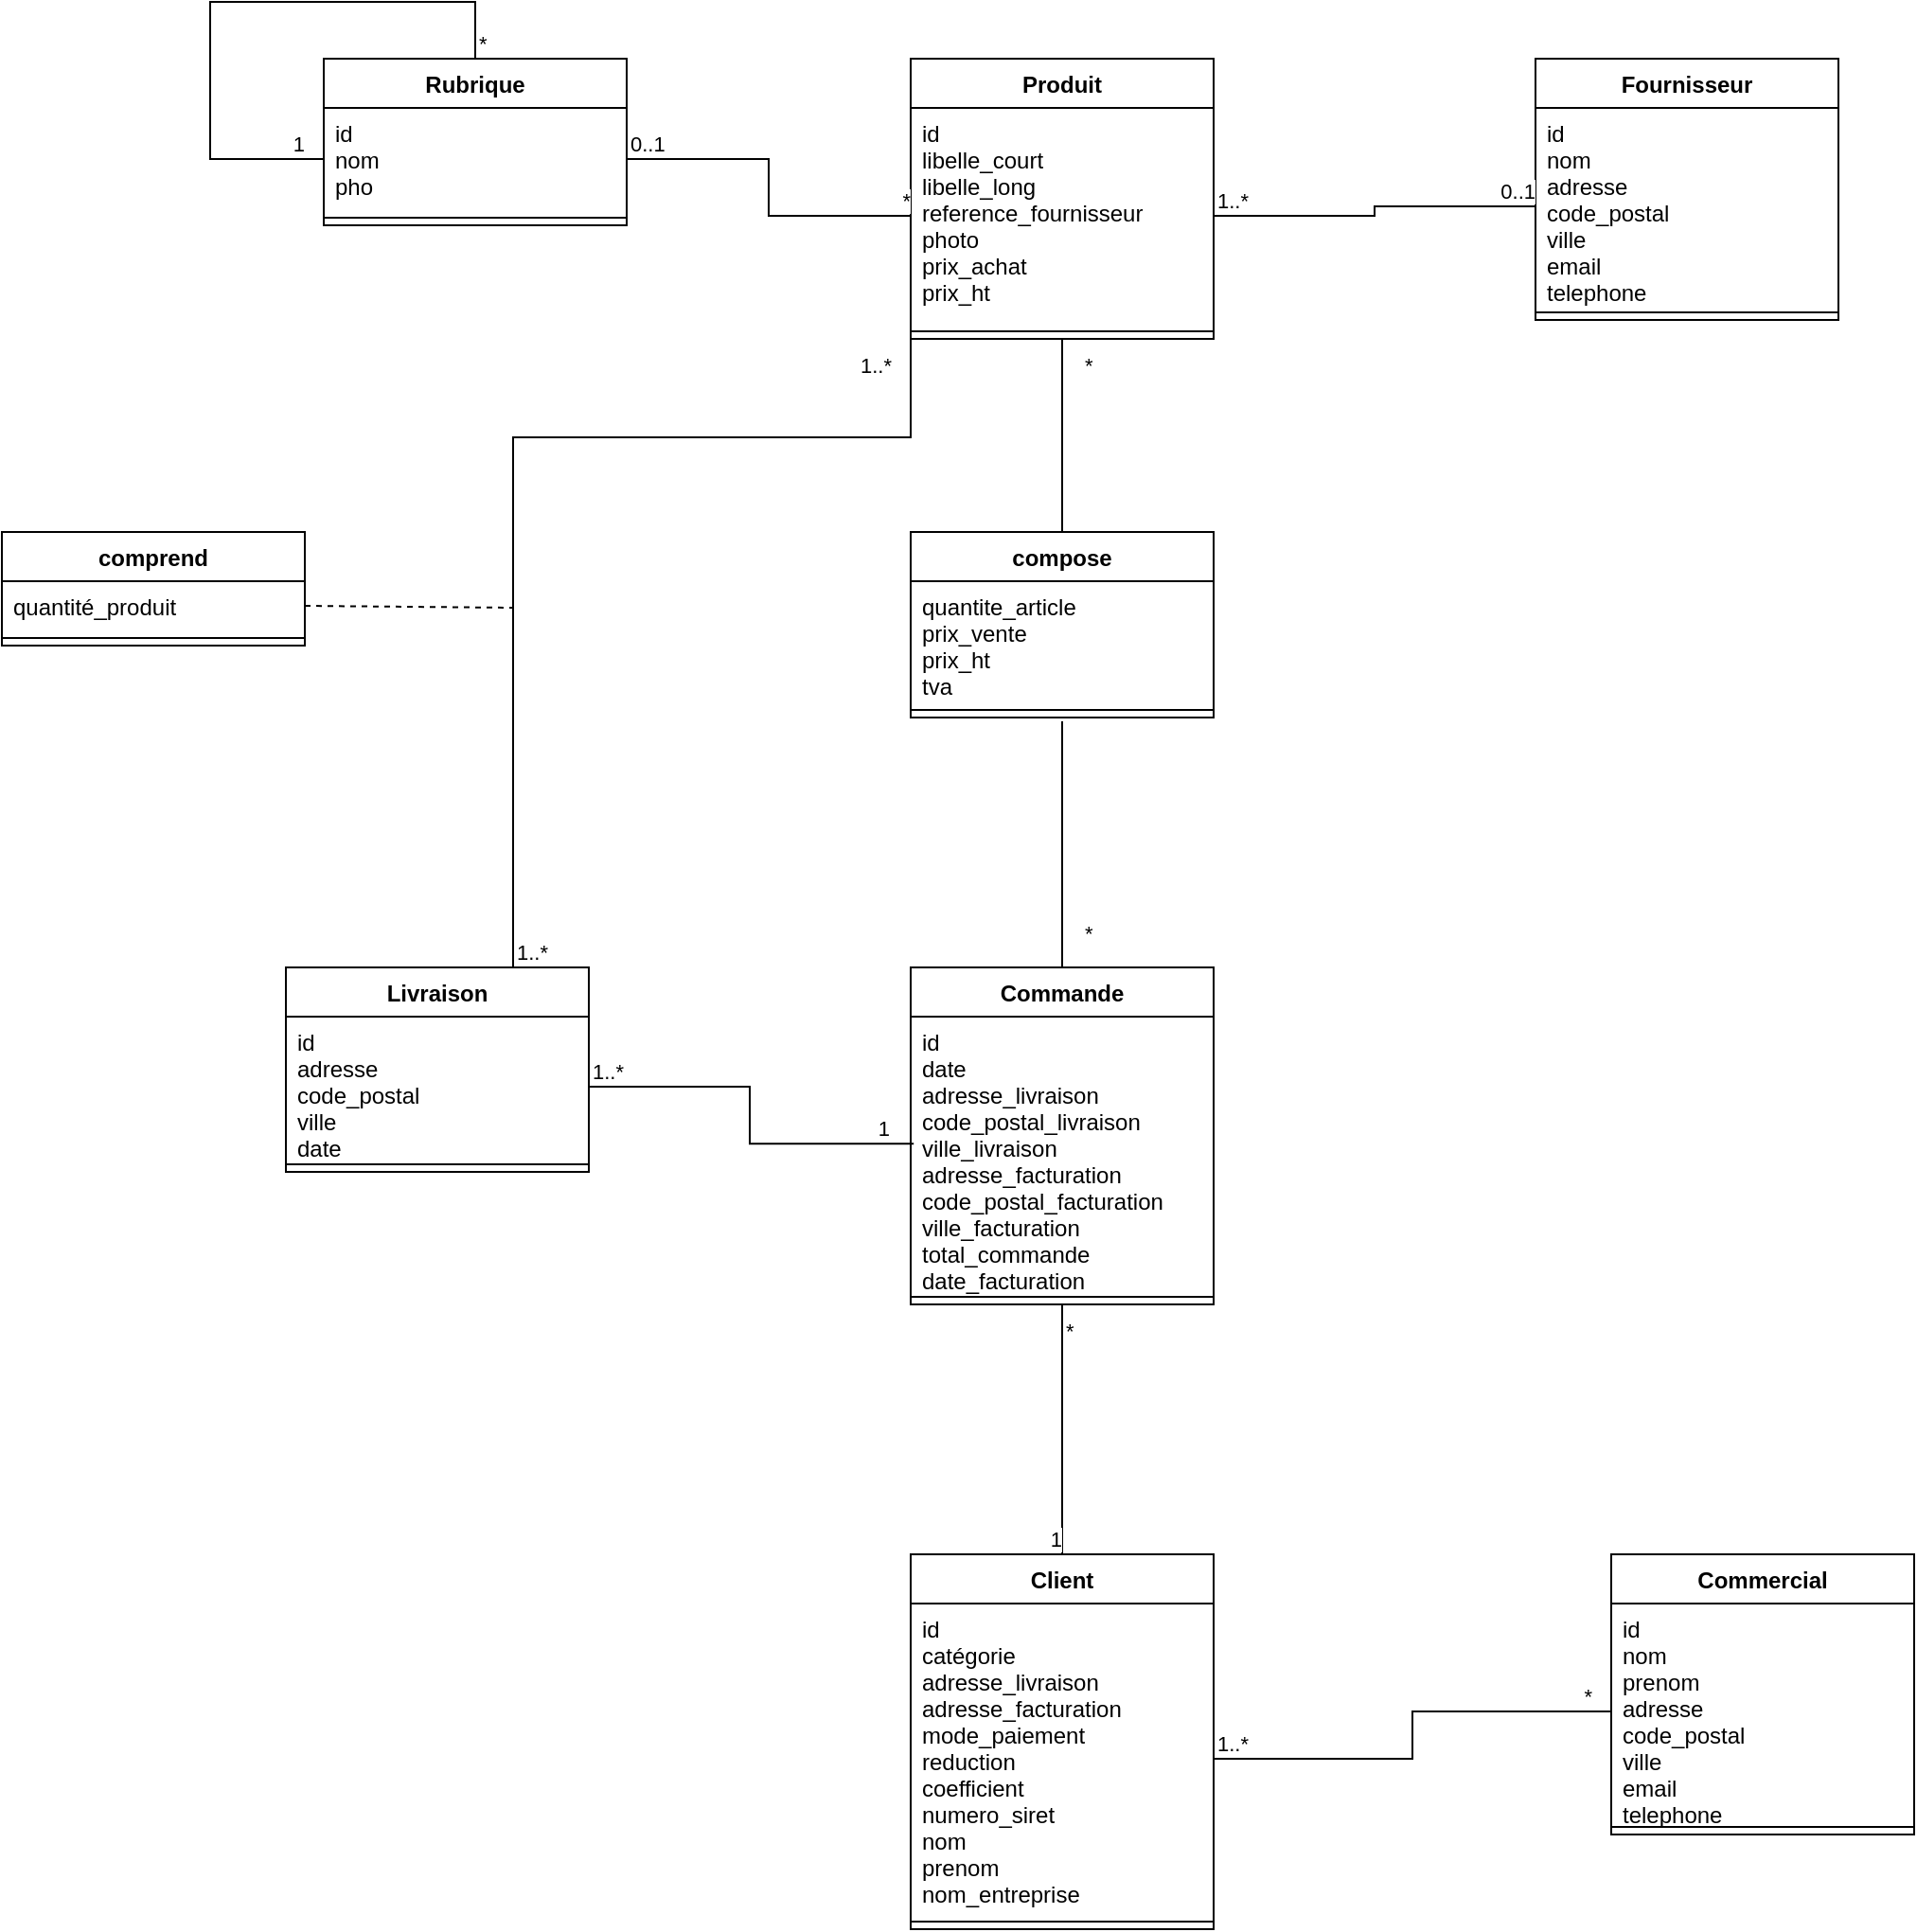 <mxfile version="19.0.3" type="github">
  <diagram id="C5RBs43oDa-KdzZeNtuy" name="Page-1">
    <mxGraphModel dx="2012" dy="1836" grid="1" gridSize="10" guides="1" tooltips="1" connect="1" arrows="1" fold="1" page="1" pageScale="1" pageWidth="827" pageHeight="1169" math="0" shadow="0">
      <root>
        <mxCell id="WIyWlLk6GJQsqaUBKTNV-0" />
        <mxCell id="WIyWlLk6GJQsqaUBKTNV-1" parent="WIyWlLk6GJQsqaUBKTNV-0" />
        <mxCell id="UBuARTNHJZsYXAeounc3-0" value="Rubrique" style="swimlane;fontStyle=1;align=center;verticalAlign=top;childLayout=stackLayout;horizontal=1;startSize=26;horizontalStack=0;resizeParent=1;resizeParentMax=0;resizeLast=0;collapsible=1;marginBottom=0;" vertex="1" parent="WIyWlLk6GJQsqaUBKTNV-1">
          <mxGeometry x="90" y="-1010" width="160" height="88" as="geometry" />
        </mxCell>
        <mxCell id="UBuARTNHJZsYXAeounc3-1" value="id&#xa;nom&#xa;pho" style="text;strokeColor=none;fillColor=none;align=left;verticalAlign=top;spacingLeft=4;spacingRight=4;overflow=hidden;rotatable=0;points=[[0,0.5],[1,0.5]];portConstraint=eastwest;" vertex="1" parent="UBuARTNHJZsYXAeounc3-0">
          <mxGeometry y="26" width="160" height="54" as="geometry" />
        </mxCell>
        <mxCell id="UBuARTNHJZsYXAeounc3-2" value="" style="line;strokeWidth=1;fillColor=none;align=left;verticalAlign=middle;spacingTop=-1;spacingLeft=3;spacingRight=3;rotatable=0;labelPosition=right;points=[];portConstraint=eastwest;" vertex="1" parent="UBuARTNHJZsYXAeounc3-0">
          <mxGeometry y="80" width="160" height="8" as="geometry" />
        </mxCell>
        <mxCell id="UBuARTNHJZsYXAeounc3-4" value="" style="endArrow=none;html=1;edgeStyle=orthogonalEdgeStyle;rounded=0;exitX=0.5;exitY=0;exitDx=0;exitDy=0;entryX=0;entryY=0.5;entryDx=0;entryDy=0;" edge="1" parent="UBuARTNHJZsYXAeounc3-0" source="UBuARTNHJZsYXAeounc3-0" target="UBuARTNHJZsYXAeounc3-1">
          <mxGeometry relative="1" as="geometry">
            <mxPoint x="240" y="140" as="sourcePoint" />
            <mxPoint x="-30" y="70" as="targetPoint" />
            <Array as="points">
              <mxPoint x="80" y="-30" />
              <mxPoint x="-60" y="-30" />
              <mxPoint x="-60" y="53" />
            </Array>
          </mxGeometry>
        </mxCell>
        <mxCell id="UBuARTNHJZsYXAeounc3-5" value="*" style="edgeLabel;resizable=0;html=1;align=left;verticalAlign=bottom;" connectable="0" vertex="1" parent="UBuARTNHJZsYXAeounc3-4">
          <mxGeometry x="-1" relative="1" as="geometry" />
        </mxCell>
        <mxCell id="UBuARTNHJZsYXAeounc3-6" value="1" style="edgeLabel;resizable=0;html=1;align=right;verticalAlign=bottom;" connectable="0" vertex="1" parent="UBuARTNHJZsYXAeounc3-4">
          <mxGeometry x="1" relative="1" as="geometry">
            <mxPoint x="-10" as="offset" />
          </mxGeometry>
        </mxCell>
        <mxCell id="UBuARTNHJZsYXAeounc3-7" value="Produit" style="swimlane;fontStyle=1;align=center;verticalAlign=top;childLayout=stackLayout;horizontal=1;startSize=26;horizontalStack=0;resizeParent=1;resizeParentMax=0;resizeLast=0;collapsible=1;marginBottom=0;" vertex="1" parent="WIyWlLk6GJQsqaUBKTNV-1">
          <mxGeometry x="400" y="-1010" width="160" height="148" as="geometry" />
        </mxCell>
        <mxCell id="UBuARTNHJZsYXAeounc3-8" value="id&#xa;libelle_court&#xa;libelle_long&#xa;reference_fournisseur&#xa;photo&#xa;prix_achat&#xa;prix_ht" style="text;strokeColor=none;fillColor=none;align=left;verticalAlign=top;spacingLeft=4;spacingRight=4;overflow=hidden;rotatable=0;points=[[0,0.5],[1,0.5]];portConstraint=eastwest;" vertex="1" parent="UBuARTNHJZsYXAeounc3-7">
          <mxGeometry y="26" width="160" height="114" as="geometry" />
        </mxCell>
        <mxCell id="UBuARTNHJZsYXAeounc3-9" value="" style="line;strokeWidth=1;fillColor=none;align=left;verticalAlign=middle;spacingTop=-1;spacingLeft=3;spacingRight=3;rotatable=0;labelPosition=right;points=[];portConstraint=eastwest;" vertex="1" parent="UBuARTNHJZsYXAeounc3-7">
          <mxGeometry y="140" width="160" height="8" as="geometry" />
        </mxCell>
        <mxCell id="UBuARTNHJZsYXAeounc3-11" value="" style="endArrow=none;html=1;edgeStyle=orthogonalEdgeStyle;rounded=0;exitX=1;exitY=0.5;exitDx=0;exitDy=0;entryX=0;entryY=0.5;entryDx=0;entryDy=0;" edge="1" parent="WIyWlLk6GJQsqaUBKTNV-1" source="UBuARTNHJZsYXAeounc3-1" target="UBuARTNHJZsYXAeounc3-8">
          <mxGeometry relative="1" as="geometry">
            <mxPoint x="360" y="-910" as="sourcePoint" />
            <mxPoint x="520" y="-910" as="targetPoint" />
          </mxGeometry>
        </mxCell>
        <mxCell id="UBuARTNHJZsYXAeounc3-12" value="0..1" style="edgeLabel;resizable=0;html=1;align=left;verticalAlign=bottom;" connectable="0" vertex="1" parent="UBuARTNHJZsYXAeounc3-11">
          <mxGeometry x="-1" relative="1" as="geometry" />
        </mxCell>
        <mxCell id="UBuARTNHJZsYXAeounc3-13" value="*" style="edgeLabel;resizable=0;html=1;align=right;verticalAlign=bottom;" connectable="0" vertex="1" parent="UBuARTNHJZsYXAeounc3-11">
          <mxGeometry x="1" relative="1" as="geometry" />
        </mxCell>
        <mxCell id="UBuARTNHJZsYXAeounc3-14" value="Fournisseur" style="swimlane;fontStyle=1;align=center;verticalAlign=top;childLayout=stackLayout;horizontal=1;startSize=26;horizontalStack=0;resizeParent=1;resizeParentMax=0;resizeLast=0;collapsible=1;marginBottom=0;" vertex="1" parent="WIyWlLk6GJQsqaUBKTNV-1">
          <mxGeometry x="730" y="-1010" width="160" height="138" as="geometry" />
        </mxCell>
        <mxCell id="UBuARTNHJZsYXAeounc3-15" value="id&#xa;nom&#xa;adresse&#xa;code_postal&#xa;ville&#xa;email&#xa;telephone" style="text;strokeColor=none;fillColor=none;align=left;verticalAlign=top;spacingLeft=4;spacingRight=4;overflow=hidden;rotatable=0;points=[[0,0.5],[1,0.5]];portConstraint=eastwest;" vertex="1" parent="UBuARTNHJZsYXAeounc3-14">
          <mxGeometry y="26" width="160" height="104" as="geometry" />
        </mxCell>
        <mxCell id="UBuARTNHJZsYXAeounc3-16" value="" style="line;strokeWidth=1;fillColor=none;align=left;verticalAlign=middle;spacingTop=-1;spacingLeft=3;spacingRight=3;rotatable=0;labelPosition=right;points=[];portConstraint=eastwest;" vertex="1" parent="UBuARTNHJZsYXAeounc3-14">
          <mxGeometry y="130" width="160" height="8" as="geometry" />
        </mxCell>
        <mxCell id="UBuARTNHJZsYXAeounc3-18" value="" style="endArrow=none;html=1;edgeStyle=orthogonalEdgeStyle;rounded=0;entryX=0;entryY=0.5;entryDx=0;entryDy=0;exitX=1;exitY=0.5;exitDx=0;exitDy=0;" edge="1" parent="WIyWlLk6GJQsqaUBKTNV-1" source="UBuARTNHJZsYXAeounc3-8" target="UBuARTNHJZsYXAeounc3-15">
          <mxGeometry relative="1" as="geometry">
            <mxPoint x="360" y="-910" as="sourcePoint" />
            <mxPoint x="520" y="-910" as="targetPoint" />
          </mxGeometry>
        </mxCell>
        <mxCell id="UBuARTNHJZsYXAeounc3-19" value="1..*" style="edgeLabel;resizable=0;html=1;align=left;verticalAlign=bottom;" connectable="0" vertex="1" parent="UBuARTNHJZsYXAeounc3-18">
          <mxGeometry x="-1" relative="1" as="geometry" />
        </mxCell>
        <mxCell id="UBuARTNHJZsYXAeounc3-20" value="0..1" style="edgeLabel;resizable=0;html=1;align=right;verticalAlign=bottom;" connectable="0" vertex="1" parent="UBuARTNHJZsYXAeounc3-18">
          <mxGeometry x="1" relative="1" as="geometry" />
        </mxCell>
        <mxCell id="UBuARTNHJZsYXAeounc3-21" value="compose" style="swimlane;fontStyle=1;align=center;verticalAlign=top;childLayout=stackLayout;horizontal=1;startSize=26;horizontalStack=0;resizeParent=1;resizeParentMax=0;resizeLast=0;collapsible=1;marginBottom=0;" vertex="1" parent="WIyWlLk6GJQsqaUBKTNV-1">
          <mxGeometry x="400" y="-760" width="160" height="98" as="geometry" />
        </mxCell>
        <mxCell id="UBuARTNHJZsYXAeounc3-22" value="quantite_article&#xa;prix_vente&#xa;prix_ht&#xa;tva" style="text;strokeColor=none;fillColor=none;align=left;verticalAlign=top;spacingLeft=4;spacingRight=4;overflow=hidden;rotatable=0;points=[[0,0.5],[1,0.5]];portConstraint=eastwest;" vertex="1" parent="UBuARTNHJZsYXAeounc3-21">
          <mxGeometry y="26" width="160" height="64" as="geometry" />
        </mxCell>
        <mxCell id="UBuARTNHJZsYXAeounc3-23" value="" style="line;strokeWidth=1;fillColor=none;align=left;verticalAlign=middle;spacingTop=-1;spacingLeft=3;spacingRight=3;rotatable=0;labelPosition=right;points=[];portConstraint=eastwest;" vertex="1" parent="UBuARTNHJZsYXAeounc3-21">
          <mxGeometry y="90" width="160" height="8" as="geometry" />
        </mxCell>
        <mxCell id="UBuARTNHJZsYXAeounc3-25" value="" style="endArrow=none;html=1;edgeStyle=orthogonalEdgeStyle;rounded=0;exitX=0.5;exitY=1;exitDx=0;exitDy=0;entryX=0.5;entryY=0;entryDx=0;entryDy=0;" edge="1" parent="WIyWlLk6GJQsqaUBKTNV-1" source="UBuARTNHJZsYXAeounc3-7" target="UBuARTNHJZsYXAeounc3-21">
          <mxGeometry relative="1" as="geometry">
            <mxPoint x="360" y="-690" as="sourcePoint" />
            <mxPoint x="520" y="-690" as="targetPoint" />
          </mxGeometry>
        </mxCell>
        <mxCell id="UBuARTNHJZsYXAeounc3-26" value="*" style="edgeLabel;resizable=0;html=1;align=left;verticalAlign=bottom;" connectable="0" vertex="1" parent="UBuARTNHJZsYXAeounc3-25">
          <mxGeometry x="-1" relative="1" as="geometry">
            <mxPoint x="10" y="22" as="offset" />
          </mxGeometry>
        </mxCell>
        <mxCell id="UBuARTNHJZsYXAeounc3-28" value="Commande" style="swimlane;fontStyle=1;align=center;verticalAlign=top;childLayout=stackLayout;horizontal=1;startSize=26;horizontalStack=0;resizeParent=1;resizeParentMax=0;resizeLast=0;collapsible=1;marginBottom=0;" vertex="1" parent="WIyWlLk6GJQsqaUBKTNV-1">
          <mxGeometry x="400" y="-530" width="160" height="178" as="geometry" />
        </mxCell>
        <mxCell id="UBuARTNHJZsYXAeounc3-29" value="id&#xa;date&#xa;adresse_livraison&#xa;code_postal_livraison&#xa;ville_livraison&#xa;adresse_facturation&#xa;code_postal_facturation&#xa;ville_facturation&#xa;total_commande&#xa;date_facturation" style="text;strokeColor=none;fillColor=none;align=left;verticalAlign=top;spacingLeft=4;spacingRight=4;overflow=hidden;rotatable=0;points=[[0,0.5],[1,0.5]];portConstraint=eastwest;" vertex="1" parent="UBuARTNHJZsYXAeounc3-28">
          <mxGeometry y="26" width="160" height="144" as="geometry" />
        </mxCell>
        <mxCell id="UBuARTNHJZsYXAeounc3-30" value="" style="line;strokeWidth=1;fillColor=none;align=left;verticalAlign=middle;spacingTop=-1;spacingLeft=3;spacingRight=3;rotatable=0;labelPosition=right;points=[];portConstraint=eastwest;" vertex="1" parent="UBuARTNHJZsYXAeounc3-28">
          <mxGeometry y="170" width="160" height="8" as="geometry" />
        </mxCell>
        <mxCell id="UBuARTNHJZsYXAeounc3-32" value="" style="endArrow=none;html=1;edgeStyle=orthogonalEdgeStyle;rounded=0;exitX=0.5;exitY=1.25;exitDx=0;exitDy=0;exitPerimeter=0;entryX=0.5;entryY=0;entryDx=0;entryDy=0;" edge="1" parent="WIyWlLk6GJQsqaUBKTNV-1" source="UBuARTNHJZsYXAeounc3-23" target="UBuARTNHJZsYXAeounc3-28">
          <mxGeometry relative="1" as="geometry">
            <mxPoint x="360" y="-560" as="sourcePoint" />
            <mxPoint x="520" y="-560" as="targetPoint" />
            <Array as="points">
              <mxPoint x="480" y="-620" />
              <mxPoint x="480" y="-620" />
            </Array>
          </mxGeometry>
        </mxCell>
        <mxCell id="UBuARTNHJZsYXAeounc3-33" value="*" style="edgeLabel;resizable=0;html=1;align=left;verticalAlign=bottom;" connectable="0" vertex="1" parent="UBuARTNHJZsYXAeounc3-32">
          <mxGeometry x="-1" relative="1" as="geometry">
            <mxPoint x="10" y="120" as="offset" />
          </mxGeometry>
        </mxCell>
        <mxCell id="UBuARTNHJZsYXAeounc3-35" value="Livraison" style="swimlane;fontStyle=1;align=center;verticalAlign=top;childLayout=stackLayout;horizontal=1;startSize=26;horizontalStack=0;resizeParent=1;resizeParentMax=0;resizeLast=0;collapsible=1;marginBottom=0;" vertex="1" parent="WIyWlLk6GJQsqaUBKTNV-1">
          <mxGeometry x="70" y="-530" width="160" height="108" as="geometry" />
        </mxCell>
        <mxCell id="UBuARTNHJZsYXAeounc3-36" value="id&#xa;adresse&#xa;code_postal&#xa;ville&#xa;date" style="text;strokeColor=none;fillColor=none;align=left;verticalAlign=top;spacingLeft=4;spacingRight=4;overflow=hidden;rotatable=0;points=[[0,0.5],[1,0.5]];portConstraint=eastwest;" vertex="1" parent="UBuARTNHJZsYXAeounc3-35">
          <mxGeometry y="26" width="160" height="74" as="geometry" />
        </mxCell>
        <mxCell id="UBuARTNHJZsYXAeounc3-37" value="" style="line;strokeWidth=1;fillColor=none;align=left;verticalAlign=middle;spacingTop=-1;spacingLeft=3;spacingRight=3;rotatable=0;labelPosition=right;points=[];portConstraint=eastwest;" vertex="1" parent="UBuARTNHJZsYXAeounc3-35">
          <mxGeometry y="100" width="160" height="8" as="geometry" />
        </mxCell>
        <mxCell id="UBuARTNHJZsYXAeounc3-39" value="" style="endArrow=none;html=1;edgeStyle=orthogonalEdgeStyle;rounded=0;exitX=1;exitY=0.5;exitDx=0;exitDy=0;entryX=0.01;entryY=0.466;entryDx=0;entryDy=0;entryPerimeter=0;" edge="1" parent="WIyWlLk6GJQsqaUBKTNV-1" source="UBuARTNHJZsYXAeounc3-36" target="UBuARTNHJZsYXAeounc3-29">
          <mxGeometry relative="1" as="geometry">
            <mxPoint x="360" y="-470" as="sourcePoint" />
            <mxPoint x="520" y="-470" as="targetPoint" />
          </mxGeometry>
        </mxCell>
        <mxCell id="UBuARTNHJZsYXAeounc3-40" value="1..*" style="edgeLabel;resizable=0;html=1;align=left;verticalAlign=bottom;" connectable="0" vertex="1" parent="UBuARTNHJZsYXAeounc3-39">
          <mxGeometry x="-1" relative="1" as="geometry" />
        </mxCell>
        <mxCell id="UBuARTNHJZsYXAeounc3-41" value="1" style="edgeLabel;resizable=0;html=1;align=right;verticalAlign=bottom;" connectable="0" vertex="1" parent="UBuARTNHJZsYXAeounc3-39">
          <mxGeometry x="1" relative="1" as="geometry">
            <mxPoint x="-12" as="offset" />
          </mxGeometry>
        </mxCell>
        <mxCell id="UBuARTNHJZsYXAeounc3-42" value="" style="endArrow=none;html=1;edgeStyle=orthogonalEdgeStyle;rounded=0;exitX=0.75;exitY=0;exitDx=0;exitDy=0;entryX=0;entryY=1;entryDx=0;entryDy=0;" edge="1" parent="WIyWlLk6GJQsqaUBKTNV-1" source="UBuARTNHJZsYXAeounc3-35" target="UBuARTNHJZsYXAeounc3-7">
          <mxGeometry relative="1" as="geometry">
            <mxPoint x="360" y="-650" as="sourcePoint" />
            <mxPoint x="520" y="-650" as="targetPoint" />
            <Array as="points">
              <mxPoint x="190" y="-810" />
              <mxPoint x="400" y="-810" />
            </Array>
          </mxGeometry>
        </mxCell>
        <mxCell id="UBuARTNHJZsYXAeounc3-43" value="1..*" style="edgeLabel;resizable=0;html=1;align=left;verticalAlign=bottom;" connectable="0" vertex="1" parent="UBuARTNHJZsYXAeounc3-42">
          <mxGeometry x="-1" relative="1" as="geometry" />
        </mxCell>
        <mxCell id="UBuARTNHJZsYXAeounc3-44" value="1..*" style="edgeLabel;resizable=0;html=1;align=right;verticalAlign=bottom;" connectable="0" vertex="1" parent="UBuARTNHJZsYXAeounc3-42">
          <mxGeometry x="1" relative="1" as="geometry">
            <mxPoint x="-10" y="22" as="offset" />
          </mxGeometry>
        </mxCell>
        <mxCell id="UBuARTNHJZsYXAeounc3-45" value="comprend" style="swimlane;fontStyle=1;align=center;verticalAlign=top;childLayout=stackLayout;horizontal=1;startSize=26;horizontalStack=0;resizeParent=1;resizeParentMax=0;resizeLast=0;collapsible=1;marginBottom=0;" vertex="1" parent="WIyWlLk6GJQsqaUBKTNV-1">
          <mxGeometry x="-80" y="-760" width="160" height="60" as="geometry" />
        </mxCell>
        <mxCell id="UBuARTNHJZsYXAeounc3-46" value="quantité_produit" style="text;strokeColor=none;fillColor=none;align=left;verticalAlign=top;spacingLeft=4;spacingRight=4;overflow=hidden;rotatable=0;points=[[0,0.5],[1,0.5]];portConstraint=eastwest;" vertex="1" parent="UBuARTNHJZsYXAeounc3-45">
          <mxGeometry y="26" width="160" height="26" as="geometry" />
        </mxCell>
        <mxCell id="UBuARTNHJZsYXAeounc3-47" value="" style="line;strokeWidth=1;fillColor=none;align=left;verticalAlign=middle;spacingTop=-1;spacingLeft=3;spacingRight=3;rotatable=0;labelPosition=right;points=[];portConstraint=eastwest;" vertex="1" parent="UBuARTNHJZsYXAeounc3-45">
          <mxGeometry y="52" width="160" height="8" as="geometry" />
        </mxCell>
        <mxCell id="UBuARTNHJZsYXAeounc3-49" value="" style="endArrow=none;dashed=1;html=1;rounded=0;exitX=1;exitY=0.5;exitDx=0;exitDy=0;" edge="1" parent="WIyWlLk6GJQsqaUBKTNV-1" source="UBuARTNHJZsYXAeounc3-46">
          <mxGeometry width="50" height="50" relative="1" as="geometry">
            <mxPoint x="410" y="-620" as="sourcePoint" />
            <mxPoint x="190" y="-720" as="targetPoint" />
          </mxGeometry>
        </mxCell>
        <mxCell id="UBuARTNHJZsYXAeounc3-50" value="Client" style="swimlane;fontStyle=1;align=center;verticalAlign=top;childLayout=stackLayout;horizontal=1;startSize=26;horizontalStack=0;resizeParent=1;resizeParentMax=0;resizeLast=0;collapsible=1;marginBottom=0;" vertex="1" parent="WIyWlLk6GJQsqaUBKTNV-1">
          <mxGeometry x="400" y="-220" width="160" height="198" as="geometry" />
        </mxCell>
        <mxCell id="UBuARTNHJZsYXAeounc3-51" value="id&#xa;catégorie&#xa;adresse_livraison&#xa;adresse_facturation&#xa;mode_paiement&#xa;reduction&#xa;coefficient&#xa;numero_siret&#xa;nom&#xa;prenom&#xa;nom_entreprise" style="text;strokeColor=none;fillColor=none;align=left;verticalAlign=top;spacingLeft=4;spacingRight=4;overflow=hidden;rotatable=0;points=[[0,0.5],[1,0.5]];portConstraint=eastwest;" vertex="1" parent="UBuARTNHJZsYXAeounc3-50">
          <mxGeometry y="26" width="160" height="164" as="geometry" />
        </mxCell>
        <mxCell id="UBuARTNHJZsYXAeounc3-52" value="" style="line;strokeWidth=1;fillColor=none;align=left;verticalAlign=middle;spacingTop=-1;spacingLeft=3;spacingRight=3;rotatable=0;labelPosition=right;points=[];portConstraint=eastwest;" vertex="1" parent="UBuARTNHJZsYXAeounc3-50">
          <mxGeometry y="190" width="160" height="8" as="geometry" />
        </mxCell>
        <mxCell id="UBuARTNHJZsYXAeounc3-54" value="" style="endArrow=none;html=1;edgeStyle=orthogonalEdgeStyle;rounded=0;exitX=0.5;exitY=1;exitDx=0;exitDy=0;entryX=0.5;entryY=0;entryDx=0;entryDy=0;" edge="1" parent="WIyWlLk6GJQsqaUBKTNV-1" source="UBuARTNHJZsYXAeounc3-28" target="UBuARTNHJZsYXAeounc3-50">
          <mxGeometry relative="1" as="geometry">
            <mxPoint x="410" y="-210" as="sourcePoint" />
            <mxPoint x="570" y="-210" as="targetPoint" />
          </mxGeometry>
        </mxCell>
        <mxCell id="UBuARTNHJZsYXAeounc3-55" value="*" style="edgeLabel;resizable=0;html=1;align=left;verticalAlign=bottom;" connectable="0" vertex="1" parent="UBuARTNHJZsYXAeounc3-54">
          <mxGeometry x="-1" relative="1" as="geometry">
            <mxPoint y="22" as="offset" />
          </mxGeometry>
        </mxCell>
        <mxCell id="UBuARTNHJZsYXAeounc3-56" value="1" style="edgeLabel;resizable=0;html=1;align=right;verticalAlign=bottom;" connectable="0" vertex="1" parent="UBuARTNHJZsYXAeounc3-54">
          <mxGeometry x="1" relative="1" as="geometry" />
        </mxCell>
        <mxCell id="UBuARTNHJZsYXAeounc3-57" value="Commercial" style="swimlane;fontStyle=1;align=center;verticalAlign=top;childLayout=stackLayout;horizontal=1;startSize=26;horizontalStack=0;resizeParent=1;resizeParentMax=0;resizeLast=0;collapsible=1;marginBottom=0;" vertex="1" parent="WIyWlLk6GJQsqaUBKTNV-1">
          <mxGeometry x="770" y="-220" width="160" height="148" as="geometry" />
        </mxCell>
        <mxCell id="UBuARTNHJZsYXAeounc3-58" value="id&#xa;nom&#xa;prenom&#xa;adresse&#xa;code_postal&#xa;ville&#xa;email&#xa;telephone" style="text;strokeColor=none;fillColor=none;align=left;verticalAlign=top;spacingLeft=4;spacingRight=4;overflow=hidden;rotatable=0;points=[[0,0.5],[1,0.5]];portConstraint=eastwest;" vertex="1" parent="UBuARTNHJZsYXAeounc3-57">
          <mxGeometry y="26" width="160" height="114" as="geometry" />
        </mxCell>
        <mxCell id="UBuARTNHJZsYXAeounc3-59" value="" style="line;strokeWidth=1;fillColor=none;align=left;verticalAlign=middle;spacingTop=-1;spacingLeft=3;spacingRight=3;rotatable=0;labelPosition=right;points=[];portConstraint=eastwest;" vertex="1" parent="UBuARTNHJZsYXAeounc3-57">
          <mxGeometry y="140" width="160" height="8" as="geometry" />
        </mxCell>
        <mxCell id="UBuARTNHJZsYXAeounc3-61" value="" style="endArrow=none;html=1;edgeStyle=orthogonalEdgeStyle;rounded=0;entryX=0;entryY=0.5;entryDx=0;entryDy=0;exitX=1;exitY=0.5;exitDx=0;exitDy=0;" edge="1" parent="WIyWlLk6GJQsqaUBKTNV-1" source="UBuARTNHJZsYXAeounc3-51" target="UBuARTNHJZsYXAeounc3-58">
          <mxGeometry relative="1" as="geometry">
            <mxPoint x="410" y="-210" as="sourcePoint" />
            <mxPoint x="570" y="-210" as="targetPoint" />
          </mxGeometry>
        </mxCell>
        <mxCell id="UBuARTNHJZsYXAeounc3-62" value="1..*" style="edgeLabel;resizable=0;html=1;align=left;verticalAlign=bottom;" connectable="0" vertex="1" parent="UBuARTNHJZsYXAeounc3-61">
          <mxGeometry x="-1" relative="1" as="geometry" />
        </mxCell>
        <mxCell id="UBuARTNHJZsYXAeounc3-63" value="*" style="edgeLabel;resizable=0;html=1;align=right;verticalAlign=bottom;" connectable="0" vertex="1" parent="UBuARTNHJZsYXAeounc3-61">
          <mxGeometry x="1" relative="1" as="geometry">
            <mxPoint x="-10" as="offset" />
          </mxGeometry>
        </mxCell>
      </root>
    </mxGraphModel>
  </diagram>
</mxfile>

